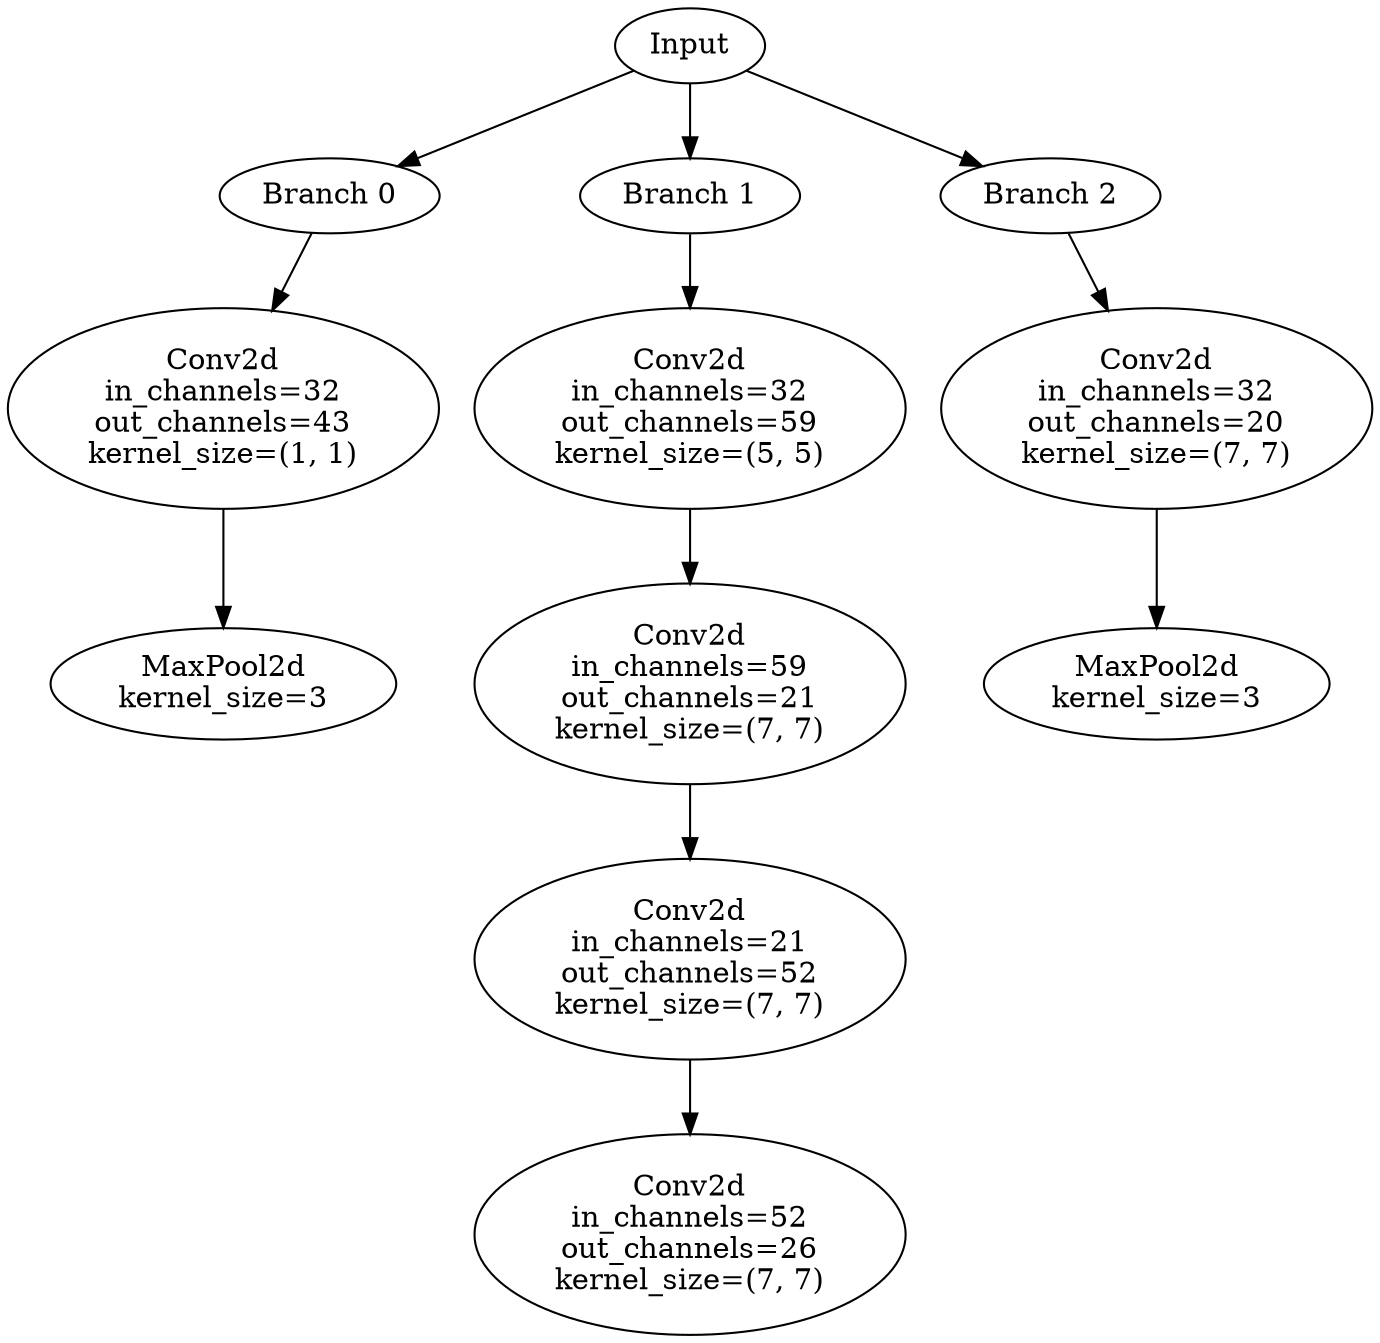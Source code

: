 // Inception Module - Coral 68
digraph {
	Input [label=Input]
	Branch_0 [label="Branch 0"]
	Input -> Branch_0
	Branch_0_Layer_0 [label="Conv2d
in_channels=32
out_channels=43
kernel_size=(1, 1)"]
	Branch_0 -> Branch_0_Layer_0
	Branch_0_Layer_1 [label="MaxPool2d
kernel_size=3"]
	Branch_0_Layer_0 -> Branch_0_Layer_1
	Branch_1 [label="Branch 1"]
	Input -> Branch_1
	Branch_1_Layer_0 [label="Conv2d
in_channels=32
out_channels=59
kernel_size=(5, 5)"]
	Branch_1 -> Branch_1_Layer_0
	Branch_1_Layer_1 [label="Conv2d
in_channels=59
out_channels=21
kernel_size=(7, 7)"]
	Branch_1_Layer_0 -> Branch_1_Layer_1
	Branch_1_Layer_2 [label="Conv2d
in_channels=21
out_channels=52
kernel_size=(7, 7)"]
	Branch_1_Layer_1 -> Branch_1_Layer_2
	Branch_1_Layer_3 [label="Conv2d
in_channels=52
out_channels=26
kernel_size=(7, 7)"]
	Branch_1_Layer_2 -> Branch_1_Layer_3
	Branch_2 [label="Branch 2"]
	Input -> Branch_2
	Branch_2_Layer_0 [label="Conv2d
in_channels=32
out_channels=20
kernel_size=(7, 7)"]
	Branch_2 -> Branch_2_Layer_0
	Branch_2_Layer_1 [label="MaxPool2d
kernel_size=3"]
	Branch_2_Layer_0 -> Branch_2_Layer_1
}
